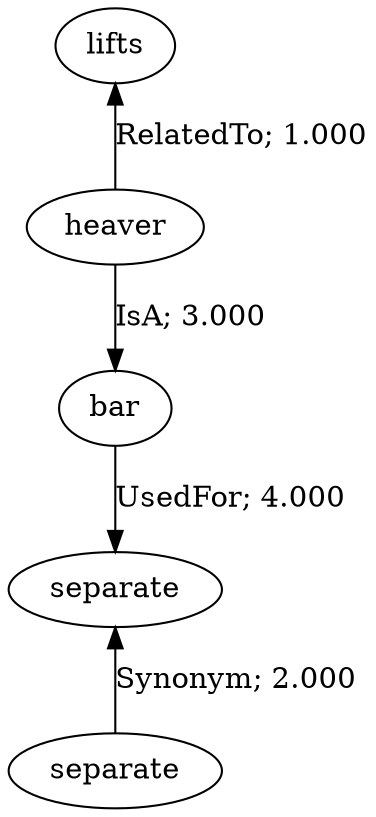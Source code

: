 // The path the concepts from "lifts" to "separate".Path Length: 4; Weight Sum: 10.0; Average Weight: 2.5
digraph "10_a---lifts-separate---PLen4_WSum10.000_WAvg2.500" {
	0 [label=lifts]
	1 [label=heaver]
	2 [label=bar]
	3 [label=separate]
	4 [label=separate]
	0 -> 1 [label="RelatedTo; 1.000" dir=back weight=1.000]
	1 -> 2 [label="IsA; 3.000" dir=forward weight=3.000]
	2 -> 3 [label="UsedFor; 4.000" dir=forward weight=4.000]
	3 -> 4 [label="Synonym; 2.000" dir=back weight=2.000]
}
